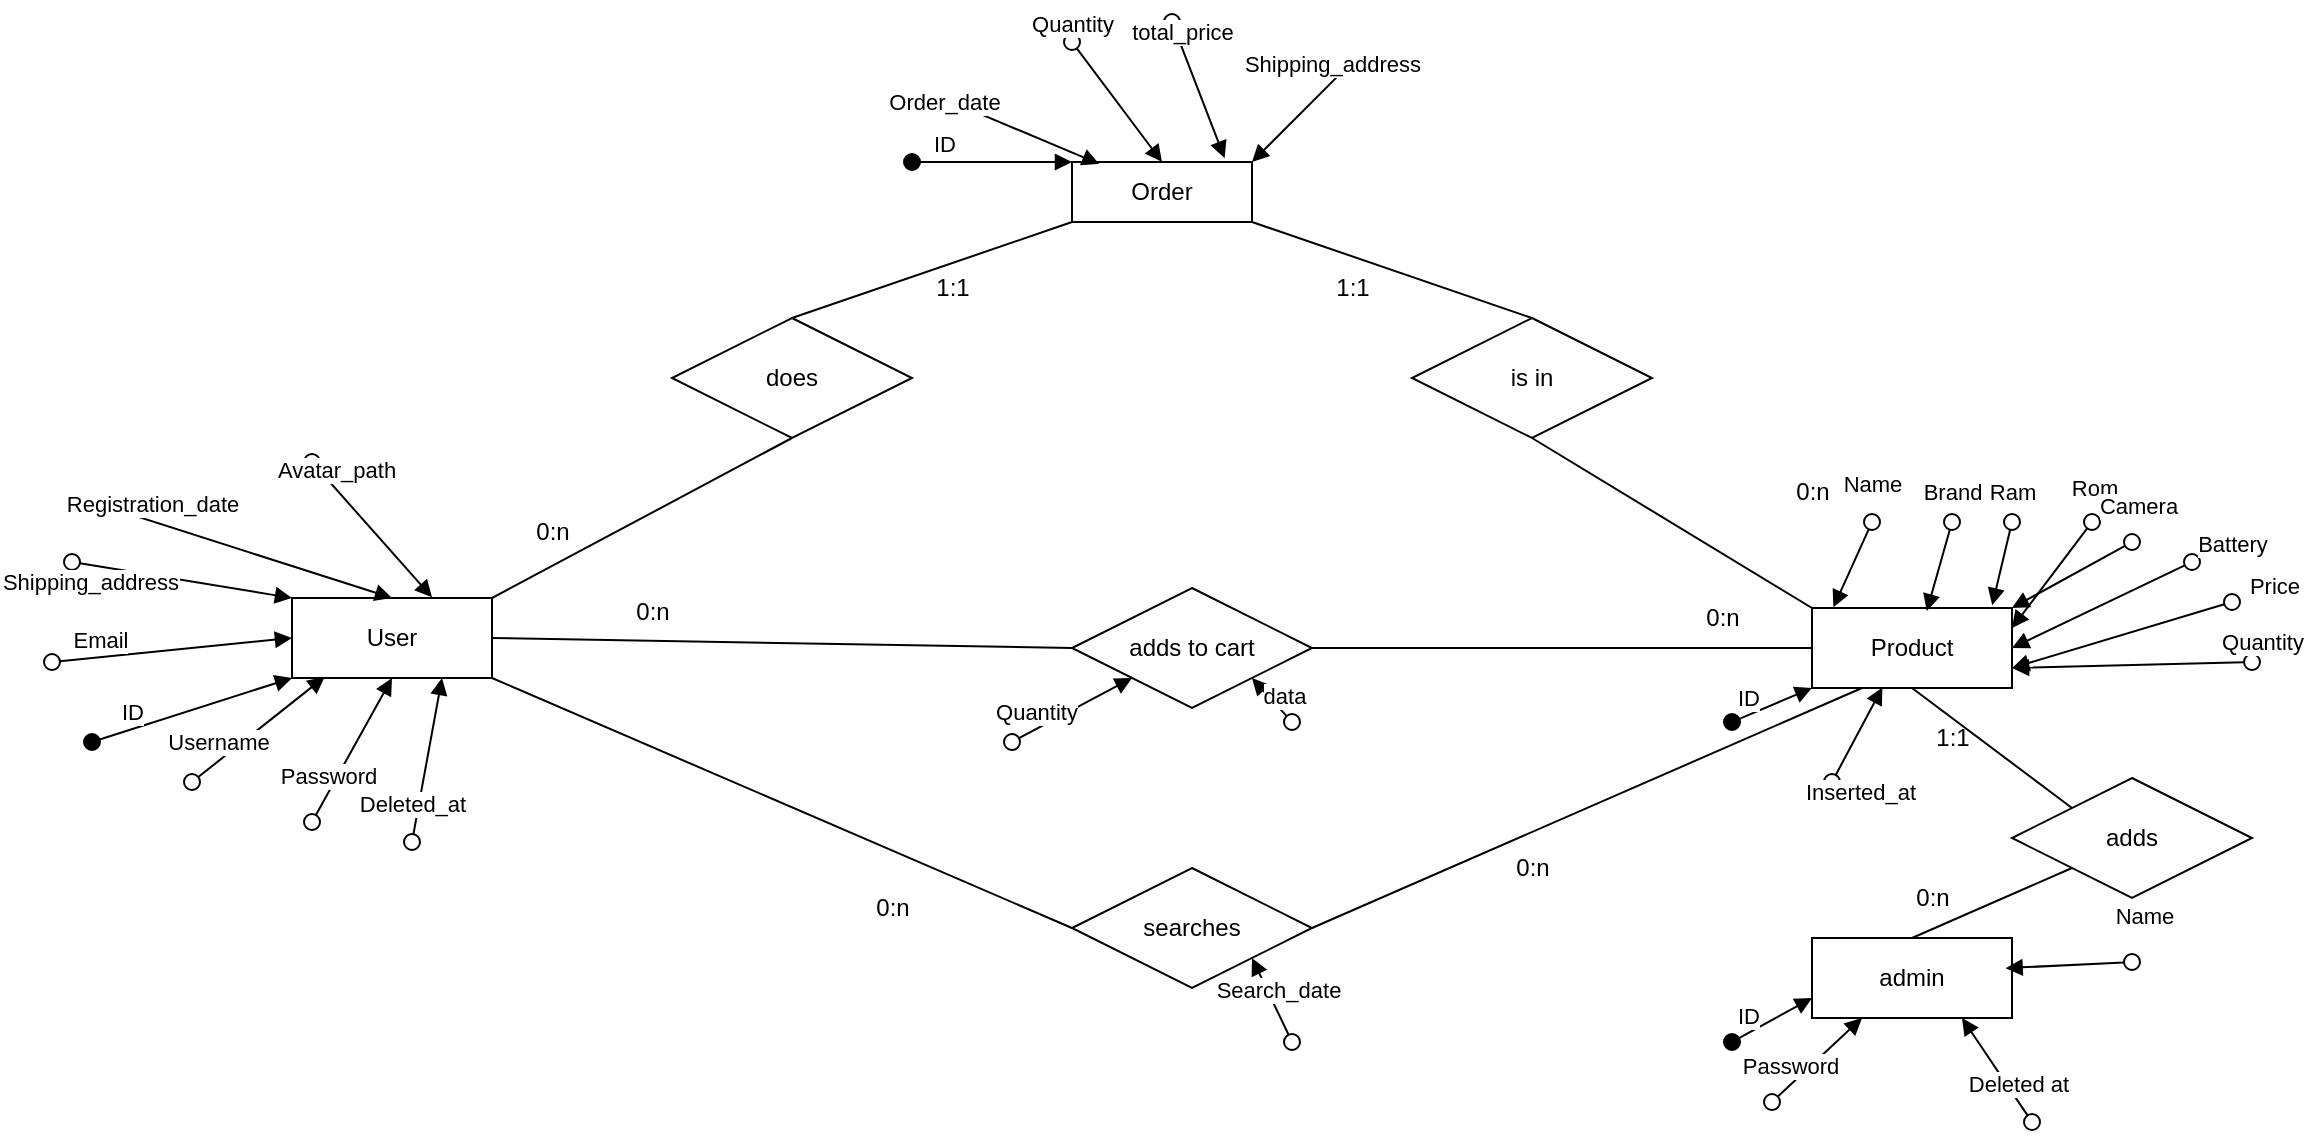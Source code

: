 <mxfile version="26.2.15">
  <diagram name="Page-1" id="-lo_Nlaodse7x7YNbjrm">
    <mxGraphModel dx="2273" dy="1796" grid="1" gridSize="10" guides="1" tooltips="1" connect="1" arrows="1" fold="1" page="1" pageScale="1" pageWidth="850" pageHeight="1100" math="0" shadow="0">
      <root>
        <mxCell id="0" />
        <mxCell id="1" parent="0" />
        <mxCell id="QTb6hDSQ1GDn9kR1ieJ3-1" value="User" style="whiteSpace=wrap;html=1;align=center;" parent="1" vertex="1">
          <mxGeometry x="-310" y="-612" width="100" height="40" as="geometry" />
        </mxCell>
        <mxCell id="QTb6hDSQ1GDn9kR1ieJ3-2" value="Product" style="whiteSpace=wrap;html=1;align=center;" parent="1" vertex="1">
          <mxGeometry x="450" y="-607" width="100" height="40" as="geometry" />
        </mxCell>
        <mxCell id="QTb6hDSQ1GDn9kR1ieJ3-5" value="adds to cart" style="shape=rhombus;perimeter=rhombusPerimeter;whiteSpace=wrap;html=1;align=center;" parent="1" vertex="1">
          <mxGeometry x="80" y="-617" width="120" height="60" as="geometry" />
        </mxCell>
        <mxCell id="QTb6hDSQ1GDn9kR1ieJ3-8" value="0:n" style="text;html=1;align=center;verticalAlign=middle;resizable=0;points=[];autosize=1;strokeColor=none;fillColor=none;" parent="1" vertex="1">
          <mxGeometry x="-30" y="-472" width="40" height="30" as="geometry" />
        </mxCell>
        <mxCell id="QTb6hDSQ1GDn9kR1ieJ3-10" value="" style="endArrow=none;html=1;rounded=0;exitX=1;exitY=0.5;exitDx=0;exitDy=0;entryX=0;entryY=0.5;entryDx=0;entryDy=0;" parent="1" source="QTb6hDSQ1GDn9kR1ieJ3-1" target="QTb6hDSQ1GDn9kR1ieJ3-5" edge="1">
          <mxGeometry relative="1" as="geometry">
            <mxPoint x="360" y="-370" as="sourcePoint" />
            <mxPoint x="520" y="-340" as="targetPoint" />
          </mxGeometry>
        </mxCell>
        <mxCell id="QTb6hDSQ1GDn9kR1ieJ3-12" value="0:n" style="text;html=1;align=center;verticalAlign=middle;resizable=0;points=[];autosize=1;strokeColor=none;fillColor=none;" parent="1" vertex="1">
          <mxGeometry x="385" y="-617" width="40" height="30" as="geometry" />
        </mxCell>
        <mxCell id="QTb6hDSQ1GDn9kR1ieJ3-13" value="admin" style="whiteSpace=wrap;html=1;align=center;" parent="1" vertex="1">
          <mxGeometry x="450" y="-442" width="100" height="40" as="geometry" />
        </mxCell>
        <mxCell id="QTb6hDSQ1GDn9kR1ieJ3-14" value="adds" style="shape=rhombus;perimeter=rhombusPerimeter;whiteSpace=wrap;html=1;align=center;" parent="1" vertex="1">
          <mxGeometry x="550" y="-522" width="120" height="60" as="geometry" />
        </mxCell>
        <mxCell id="QTb6hDSQ1GDn9kR1ieJ3-16" value="" style="endArrow=none;html=1;rounded=0;exitX=0;exitY=1;exitDx=0;exitDy=0;entryX=0.5;entryY=0;entryDx=0;entryDy=0;" parent="1" source="QTb6hDSQ1GDn9kR1ieJ3-14" target="QTb6hDSQ1GDn9kR1ieJ3-13" edge="1">
          <mxGeometry relative="1" as="geometry">
            <mxPoint x="360" y="-560" as="sourcePoint" />
            <mxPoint x="680" y="-440" as="targetPoint" />
          </mxGeometry>
        </mxCell>
        <mxCell id="QTb6hDSQ1GDn9kR1ieJ3-17" value="0:n" style="text;html=1;align=center;verticalAlign=middle;resizable=0;points=[];autosize=1;strokeColor=none;fillColor=none;" parent="1" vertex="1">
          <mxGeometry x="490" y="-477" width="40" height="30" as="geometry" />
        </mxCell>
        <mxCell id="QTb6hDSQ1GDn9kR1ieJ3-18" value="" style="endArrow=none;html=1;rounded=0;entryX=0.5;entryY=1;entryDx=0;entryDy=0;exitX=0;exitY=0;exitDx=0;exitDy=0;" parent="1" source="QTb6hDSQ1GDn9kR1ieJ3-14" target="QTb6hDSQ1GDn9kR1ieJ3-2" edge="1">
          <mxGeometry relative="1" as="geometry">
            <mxPoint x="540" y="-490" as="sourcePoint" />
            <mxPoint x="340" y="-570" as="targetPoint" />
          </mxGeometry>
        </mxCell>
        <mxCell id="QTb6hDSQ1GDn9kR1ieJ3-19" value="1:1" style="text;html=1;align=center;verticalAlign=middle;resizable=0;points=[];autosize=1;strokeColor=none;fillColor=none;" parent="1" vertex="1">
          <mxGeometry x="500" y="-557" width="40" height="30" as="geometry" />
        </mxCell>
        <mxCell id="QTb6hDSQ1GDn9kR1ieJ3-23" value="" style="endArrow=none;html=1;rounded=0;exitX=1;exitY=0.5;exitDx=0;exitDy=0;entryX=0;entryY=0.5;entryDx=0;entryDy=0;" parent="1" source="QTb6hDSQ1GDn9kR1ieJ3-5" target="QTb6hDSQ1GDn9kR1ieJ3-2" edge="1">
          <mxGeometry relative="1" as="geometry">
            <mxPoint x="190" y="-570" as="sourcePoint" />
            <mxPoint x="250" y="-442" as="targetPoint" />
          </mxGeometry>
        </mxCell>
        <mxCell id="QTb6hDSQ1GDn9kR1ieJ3-27" value="ID" style="html=1;verticalAlign=bottom;startArrow=oval;startFill=1;endArrow=block;startSize=8;curved=0;rounded=0;entryX=0;entryY=1;entryDx=0;entryDy=0;" parent="1" target="QTb6hDSQ1GDn9kR1ieJ3-1" edge="1">
          <mxGeometry x="-0.6" width="60" relative="1" as="geometry">
            <mxPoint x="-410" y="-540" as="sourcePoint" />
            <mxPoint x="210" y="-500" as="targetPoint" />
            <mxPoint as="offset" />
          </mxGeometry>
        </mxCell>
        <mxCell id="QTb6hDSQ1GDn9kR1ieJ3-28" value="Username" style="html=1;verticalAlign=bottom;startArrow=oval;startFill=0;endArrow=block;startSize=8;curved=0;rounded=0;entryX=0.164;entryY=0.985;entryDx=0;entryDy=0;entryPerimeter=0;" parent="1" edge="1" target="QTb6hDSQ1GDn9kR1ieJ3-1">
          <mxGeometry x="-0.6" width="60" relative="1" as="geometry">
            <mxPoint x="-360" y="-520" as="sourcePoint" />
            <mxPoint x="160" y="-580" as="targetPoint" />
            <mxPoint as="offset" />
          </mxGeometry>
        </mxCell>
        <mxCell id="QTb6hDSQ1GDn9kR1ieJ3-29" value="Password" style="html=1;verticalAlign=bottom;startArrow=oval;startFill=0;endArrow=block;startSize=8;curved=0;rounded=0;entryX=0.5;entryY=1;entryDx=0;entryDy=0;" parent="1" edge="1" target="QTb6hDSQ1GDn9kR1ieJ3-1">
          <mxGeometry x="-0.6" width="60" relative="1" as="geometry">
            <mxPoint x="-300" y="-500" as="sourcePoint" />
            <mxPoint x="210" y="-580" as="targetPoint" />
            <mxPoint as="offset" />
          </mxGeometry>
        </mxCell>
        <mxCell id="QTb6hDSQ1GDn9kR1ieJ3-30" value="Email" style="html=1;verticalAlign=bottom;startArrow=oval;startFill=0;endArrow=block;startSize=8;curved=0;rounded=0;entryX=0;entryY=0.5;entryDx=0;entryDy=0;" parent="1" target="QTb6hDSQ1GDn9kR1ieJ3-1" edge="1">
          <mxGeometry x="-0.6" width="60" relative="1" as="geometry">
            <mxPoint x="-430" y="-580" as="sourcePoint" />
            <mxPoint x="180" y="-560" as="targetPoint" />
            <mxPoint as="offset" />
          </mxGeometry>
        </mxCell>
        <mxCell id="QTb6hDSQ1GDn9kR1ieJ3-31" value="Shipping_address" style="html=1;verticalAlign=bottom;startArrow=oval;startFill=0;endArrow=block;startSize=8;curved=0;rounded=0;entryX=0;entryY=0;entryDx=0;entryDy=0;" parent="1" target="QTb6hDSQ1GDn9kR1ieJ3-1" edge="1">
          <mxGeometry x="-0.798" y="-17" width="60" relative="1" as="geometry">
            <mxPoint x="-420" y="-630" as="sourcePoint" />
            <mxPoint x="190" y="-550" as="targetPoint" />
            <mxPoint as="offset" />
          </mxGeometry>
        </mxCell>
        <mxCell id="QTb6hDSQ1GDn9kR1ieJ3-33" value="Registration_date" style="html=1;verticalAlign=bottom;startArrow=oval;startFill=0;endArrow=block;startSize=8;curved=0;rounded=0;entryX=0.5;entryY=0;entryDx=0;entryDy=0;" parent="1" target="QTb6hDSQ1GDn9kR1ieJ3-1" edge="1">
          <mxGeometry x="-0.6" width="60" relative="1" as="geometry">
            <mxPoint x="-410" y="-660" as="sourcePoint" />
            <mxPoint x="200" y="-540" as="targetPoint" />
            <mxPoint as="offset" />
          </mxGeometry>
        </mxCell>
        <mxCell id="QTb6hDSQ1GDn9kR1ieJ3-34" value="Quantity" style="html=1;verticalAlign=bottom;startArrow=oval;startFill=0;endArrow=block;startSize=8;curved=0;rounded=0;entryX=0;entryY=1;entryDx=0;entryDy=0;" parent="1" target="QTb6hDSQ1GDn9kR1ieJ3-5" edge="1">
          <mxGeometry x="-0.6" width="60" relative="1" as="geometry">
            <mxPoint x="50" y="-540" as="sourcePoint" />
            <mxPoint x="210" y="-530" as="targetPoint" />
            <mxPoint as="offset" />
          </mxGeometry>
        </mxCell>
        <mxCell id="QTb6hDSQ1GDn9kR1ieJ3-35" value="Name" style="html=1;verticalAlign=bottom;startArrow=oval;startFill=0;endArrow=block;startSize=8;curved=0;rounded=0;entryX=0.107;entryY=-0.008;entryDx=0;entryDy=0;entryPerimeter=0;" parent="1" target="QTb6hDSQ1GDn9kR1ieJ3-2" edge="1">
          <mxGeometry x="-1" y="-7" width="60" relative="1" as="geometry">
            <mxPoint x="480" y="-650" as="sourcePoint" />
            <mxPoint x="560" y="-690" as="targetPoint" />
            <mxPoint x="6" y="-7" as="offset" />
          </mxGeometry>
        </mxCell>
        <mxCell id="QTb6hDSQ1GDn9kR1ieJ3-36" value="Brand" style="html=1;verticalAlign=bottom;startArrow=oval;startFill=0;endArrow=block;startSize=8;curved=0;rounded=0;entryX=0.574;entryY=0.039;entryDx=0;entryDy=0;entryPerimeter=0;" parent="1" edge="1" target="QTb6hDSQ1GDn9kR1ieJ3-2">
          <mxGeometry x="-1" y="-5" width="60" relative="1" as="geometry">
            <mxPoint x="520" y="-650" as="sourcePoint" />
            <mxPoint x="569.31" y="-619" as="targetPoint" />
            <mxPoint x="5" y="-5" as="offset" />
          </mxGeometry>
        </mxCell>
        <mxCell id="QTb6hDSQ1GDn9kR1ieJ3-38" value="Ram" style="html=1;verticalAlign=bottom;startArrow=oval;startFill=0;endArrow=block;startSize=8;curved=0;rounded=0;entryX=0.901;entryY=-0.034;entryDx=0;entryDy=0;entryPerimeter=0;" parent="1" edge="1" target="QTb6hDSQ1GDn9kR1ieJ3-2">
          <mxGeometry x="-1" y="-5" width="60" relative="1" as="geometry">
            <mxPoint x="550" y="-650" as="sourcePoint" />
            <mxPoint x="600" y="-617" as="targetPoint" />
            <mxPoint x="5" y="-5" as="offset" />
          </mxGeometry>
        </mxCell>
        <mxCell id="QTb6hDSQ1GDn9kR1ieJ3-39" value="Rom" style="html=1;verticalAlign=bottom;startArrow=oval;startFill=0;endArrow=block;startSize=8;curved=0;rounded=0;entryX=1;entryY=0.25;entryDx=0;entryDy=0;" parent="1" edge="1" target="QTb6hDSQ1GDn9kR1ieJ3-2">
          <mxGeometry x="-1" y="-5" width="60" relative="1" as="geometry">
            <mxPoint x="590" y="-650" as="sourcePoint" />
            <mxPoint x="620" y="-617" as="targetPoint" />
            <mxPoint x="5" y="-5" as="offset" />
          </mxGeometry>
        </mxCell>
        <mxCell id="QTb6hDSQ1GDn9kR1ieJ3-40" value="Camera" style="html=1;verticalAlign=bottom;startArrow=oval;startFill=0;endArrow=block;startSize=8;curved=0;rounded=0;entryX=1;entryY=0;entryDx=0;entryDy=0;" parent="1" target="QTb6hDSQ1GDn9kR1ieJ3-2" edge="1">
          <mxGeometry x="-1" y="-5" width="60" relative="1" as="geometry">
            <mxPoint x="610" y="-640" as="sourcePoint" />
            <mxPoint x="599.31" y="-589" as="targetPoint" />
            <mxPoint x="5" y="-5" as="offset" />
          </mxGeometry>
        </mxCell>
        <mxCell id="QTb6hDSQ1GDn9kR1ieJ3-41" value="Battery" style="html=1;verticalAlign=bottom;startArrow=oval;startFill=0;endArrow=block;startSize=8;curved=0;rounded=0;entryX=1;entryY=0.5;entryDx=0;entryDy=0;" parent="1" edge="1" target="QTb6hDSQ1GDn9kR1ieJ3-2">
          <mxGeometry x="-1" y="20" width="60" relative="1" as="geometry">
            <mxPoint x="640" y="-630" as="sourcePoint" />
            <mxPoint x="620" y="-602.69" as="targetPoint" />
            <mxPoint x="11" y="-18" as="offset" />
          </mxGeometry>
        </mxCell>
        <mxCell id="QTb6hDSQ1GDn9kR1ieJ3-42" value="Price" style="html=1;verticalAlign=bottom;startArrow=oval;startFill=0;endArrow=block;startSize=8;curved=0;rounded=0;entryX=1;entryY=0.75;entryDx=0;entryDy=0;" parent="1" edge="1" target="QTb6hDSQ1GDn9kR1ieJ3-2">
          <mxGeometry x="-1" y="-30" width="60" relative="1" as="geometry">
            <mxPoint x="660" y="-610" as="sourcePoint" />
            <mxPoint x="620" y="-580.69" as="targetPoint" />
            <mxPoint x="30" y="30" as="offset" />
          </mxGeometry>
        </mxCell>
        <mxCell id="QTb6hDSQ1GDn9kR1ieJ3-43" value="Quantity" style="html=1;verticalAlign=bottom;startArrow=oval;startFill=0;endArrow=block;startSize=8;curved=0;rounded=0;entryX=1;entryY=0.75;entryDx=0;entryDy=0;" parent="1" edge="1" target="QTb6hDSQ1GDn9kR1ieJ3-2">
          <mxGeometry x="-1" y="-10" width="60" relative="1" as="geometry">
            <mxPoint x="670" y="-580" as="sourcePoint" />
            <mxPoint x="620" y="-580" as="targetPoint" />
            <mxPoint x="5" y="9" as="offset" />
          </mxGeometry>
        </mxCell>
        <mxCell id="QTb6hDSQ1GDn9kR1ieJ3-44" value="ID" style="html=1;verticalAlign=bottom;startArrow=oval;startFill=1;endArrow=block;startSize=8;curved=0;rounded=0;entryX=0;entryY=1;entryDx=0;entryDy=0;" parent="1" target="QTb6hDSQ1GDn9kR1ieJ3-2" edge="1">
          <mxGeometry x="-0.6" width="60" relative="1" as="geometry">
            <mxPoint x="410" y="-550" as="sourcePoint" />
            <mxPoint x="440" y="-530" as="targetPoint" />
            <mxPoint as="offset" />
          </mxGeometry>
        </mxCell>
        <mxCell id="QTb6hDSQ1GDn9kR1ieJ3-45" value="ID" style="html=1;verticalAlign=bottom;startArrow=oval;startFill=1;endArrow=block;startSize=8;curved=0;rounded=0;entryX=0;entryY=0.75;entryDx=0;entryDy=0;" parent="1" target="QTb6hDSQ1GDn9kR1ieJ3-13" edge="1">
          <mxGeometry x="-0.6" width="60" relative="1" as="geometry">
            <mxPoint x="410" y="-390" as="sourcePoint" />
            <mxPoint x="260" y="-540" as="targetPoint" />
            <mxPoint as="offset" />
          </mxGeometry>
        </mxCell>
        <mxCell id="QTb6hDSQ1GDn9kR1ieJ3-46" value="Name" style="html=1;verticalAlign=bottom;startArrow=oval;startFill=0;endArrow=block;startSize=8;curved=0;rounded=0;entryX=0.968;entryY=0.377;entryDx=0;entryDy=0;entryPerimeter=0;" parent="1" target="QTb6hDSQ1GDn9kR1ieJ3-13" edge="1">
          <mxGeometry x="-1" y="-7" width="60" relative="1" as="geometry">
            <mxPoint x="610" y="-430" as="sourcePoint" />
            <mxPoint x="780" y="-397" as="targetPoint" />
            <mxPoint x="6" y="-7" as="offset" />
          </mxGeometry>
        </mxCell>
        <mxCell id="QTb6hDSQ1GDn9kR1ieJ3-47" value="Password" style="html=1;verticalAlign=bottom;startArrow=oval;startFill=0;endArrow=block;startSize=8;curved=0;rounded=0;entryX=0.25;entryY=1;entryDx=0;entryDy=0;" parent="1" target="QTb6hDSQ1GDn9kR1ieJ3-13" edge="1">
          <mxGeometry x="-0.6" width="60" relative="1" as="geometry">
            <mxPoint x="430" y="-360" as="sourcePoint" />
            <mxPoint x="330" y="-550" as="targetPoint" />
            <mxPoint as="offset" />
          </mxGeometry>
        </mxCell>
        <mxCell id="QTb6hDSQ1GDn9kR1ieJ3-48" value="Order" style="html=1;whiteSpace=wrap;" parent="1" vertex="1">
          <mxGeometry x="80" y="-830" width="90" height="30" as="geometry" />
        </mxCell>
        <mxCell id="QTb6hDSQ1GDn9kR1ieJ3-49" value="does" style="shape=rhombus;perimeter=rhombusPerimeter;whiteSpace=wrap;html=1;align=center;" parent="1" vertex="1">
          <mxGeometry x="-120" y="-752" width="120" height="60" as="geometry" />
        </mxCell>
        <mxCell id="QTb6hDSQ1GDn9kR1ieJ3-50" value="" style="endArrow=none;html=1;rounded=0;exitX=1;exitY=0;exitDx=0;exitDy=0;entryX=0.5;entryY=1;entryDx=0;entryDy=0;" parent="1" source="QTb6hDSQ1GDn9kR1ieJ3-1" target="QTb6hDSQ1GDn9kR1ieJ3-49" edge="1">
          <mxGeometry relative="1" as="geometry">
            <mxPoint x="240" y="-590" as="sourcePoint" />
            <mxPoint x="330" y="-577" as="targetPoint" />
            <Array as="points" />
          </mxGeometry>
        </mxCell>
        <mxCell id="QTb6hDSQ1GDn9kR1ieJ3-51" value="" style="endArrow=none;html=1;rounded=0;entryX=0;entryY=0;entryDx=0;entryDy=0;exitX=0.5;exitY=1;exitDx=0;exitDy=0;" parent="1" target="QTb6hDSQ1GDn9kR1ieJ3-2" edge="1" source="QTb6hDSQ1GDn9kR1ieJ3-52">
          <mxGeometry relative="1" as="geometry">
            <mxPoint x="470" y="-670" as="sourcePoint" />
            <mxPoint x="340" y="-567" as="targetPoint" />
          </mxGeometry>
        </mxCell>
        <mxCell id="QTb6hDSQ1GDn9kR1ieJ3-52" value="is in" style="shape=rhombus;perimeter=rhombusPerimeter;whiteSpace=wrap;html=1;align=center;" parent="1" vertex="1">
          <mxGeometry x="250" y="-752" width="120" height="60" as="geometry" />
        </mxCell>
        <mxCell id="QTb6hDSQ1GDn9kR1ieJ3-53" value="" style="endArrow=none;html=1;rounded=0;entryX=0.5;entryY=0;entryDx=0;entryDy=0;exitX=1;exitY=1;exitDx=0;exitDy=0;" parent="1" source="QTb6hDSQ1GDn9kR1ieJ3-48" target="QTb6hDSQ1GDn9kR1ieJ3-52" edge="1">
          <mxGeometry relative="1" as="geometry">
            <mxPoint x="480" y="-660" as="sourcePoint" />
            <mxPoint x="530" y="-610" as="targetPoint" />
          </mxGeometry>
        </mxCell>
        <mxCell id="QTb6hDSQ1GDn9kR1ieJ3-54" value="" style="endArrow=none;html=1;rounded=0;entryX=0;entryY=1;entryDx=0;entryDy=0;exitX=0.5;exitY=0;exitDx=0;exitDy=0;" parent="1" source="QTb6hDSQ1GDn9kR1ieJ3-49" target="QTb6hDSQ1GDn9kR1ieJ3-48" edge="1">
          <mxGeometry relative="1" as="geometry">
            <mxPoint x="490" y="-650" as="sourcePoint" />
            <mxPoint x="540" y="-600" as="targetPoint" />
          </mxGeometry>
        </mxCell>
        <mxCell id="QTb6hDSQ1GDn9kR1ieJ3-55" value="0:n" style="text;html=1;align=center;verticalAlign=middle;resizable=0;points=[];autosize=1;strokeColor=none;fillColor=none;" parent="1" vertex="1">
          <mxGeometry x="-200" y="-660" width="40" height="30" as="geometry" />
        </mxCell>
        <mxCell id="QTb6hDSQ1GDn9kR1ieJ3-56" value="1:1" style="text;html=1;align=center;verticalAlign=middle;resizable=0;points=[];autosize=1;strokeColor=none;fillColor=none;" parent="1" vertex="1">
          <mxGeometry y="-782" width="40" height="30" as="geometry" />
        </mxCell>
        <mxCell id="QTb6hDSQ1GDn9kR1ieJ3-57" value="0:n" style="text;html=1;align=center;verticalAlign=middle;resizable=0;points=[];autosize=1;strokeColor=none;fillColor=none;" parent="1" vertex="1">
          <mxGeometry x="430" y="-680" width="40" height="30" as="geometry" />
        </mxCell>
        <mxCell id="QTb6hDSQ1GDn9kR1ieJ3-58" value="1:1" style="text;html=1;align=center;verticalAlign=middle;resizable=0;points=[];autosize=1;strokeColor=none;fillColor=none;" parent="1" vertex="1">
          <mxGeometry x="200" y="-782" width="40" height="30" as="geometry" />
        </mxCell>
        <mxCell id="QTb6hDSQ1GDn9kR1ieJ3-59" value="ID" style="html=1;verticalAlign=bottom;startArrow=oval;startFill=1;endArrow=block;startSize=8;curved=0;rounded=0;entryX=0;entryY=0;entryDx=0;entryDy=0;" parent="1" target="QTb6hDSQ1GDn9kR1ieJ3-48" edge="1">
          <mxGeometry x="-0.6" width="60" relative="1" as="geometry">
            <mxPoint y="-830" as="sourcePoint" />
            <mxPoint x="530" y="-570" as="targetPoint" />
            <mxPoint as="offset" />
          </mxGeometry>
        </mxCell>
        <mxCell id="QTb6hDSQ1GDn9kR1ieJ3-60" value="Order_date" style="html=1;verticalAlign=bottom;startArrow=oval;startFill=0;endArrow=block;startSize=8;curved=0;rounded=0;entryX=0.151;entryY=0.033;entryDx=0;entryDy=0;entryPerimeter=0;" parent="1" edge="1" target="QTb6hDSQ1GDn9kR1ieJ3-48">
          <mxGeometry x="-1" y="-10" width="60" relative="1" as="geometry">
            <mxPoint x="20" y="-860" as="sourcePoint" />
            <mxPoint x="340" y="-790" as="targetPoint" />
            <mxPoint as="offset" />
          </mxGeometry>
        </mxCell>
        <mxCell id="QTb6hDSQ1GDn9kR1ieJ3-61" value="Quantity" style="html=1;verticalAlign=bottom;startArrow=oval;startFill=0;endArrow=block;startSize=8;curved=0;rounded=0;entryX=0.5;entryY=0;entryDx=0;entryDy=0;" parent="1" target="QTb6hDSQ1GDn9kR1ieJ3-48" edge="1">
          <mxGeometry x="-1" width="60" relative="1" as="geometry">
            <mxPoint x="80" y="-890" as="sourcePoint" />
            <mxPoint x="360" y="-562" as="targetPoint" />
            <mxPoint as="offset" />
          </mxGeometry>
        </mxCell>
        <mxCell id="QTb6hDSQ1GDn9kR1ieJ3-62" value="total_price" style="html=1;verticalAlign=bottom;startArrow=oval;startFill=0;endArrow=block;startSize=8;curved=0;rounded=0;entryX=0.848;entryY=-0.063;entryDx=0;entryDy=0;entryPerimeter=0;" parent="1" target="QTb6hDSQ1GDn9kR1ieJ3-48" edge="1">
          <mxGeometry x="-0.6" width="60" relative="1" as="geometry">
            <mxPoint x="130" y="-900" as="sourcePoint" />
            <mxPoint x="510" y="-852" as="targetPoint" />
            <mxPoint as="offset" />
          </mxGeometry>
        </mxCell>
        <mxCell id="QTb6hDSQ1GDn9kR1ieJ3-63" value="Shipping_address" style="html=1;verticalAlign=bottom;startArrow=oval;startFill=0;endArrow=block;startSize=8;curved=0;rounded=0;entryX=1;entryY=0;entryDx=0;entryDy=0;" parent="1" target="QTb6hDSQ1GDn9kR1ieJ3-48" edge="1">
          <mxGeometry x="-0.6" width="60" relative="1" as="geometry">
            <mxPoint x="220" y="-880" as="sourcePoint" />
            <mxPoint x="590" y="-840" as="targetPoint" />
            <mxPoint as="offset" />
          </mxGeometry>
        </mxCell>
        <mxCell id="wbw4c1vMP3Ovu6SXbORG-1" value="searches" style="shape=rhombus;perimeter=rhombusPerimeter;whiteSpace=wrap;html=1;align=center;" parent="1" vertex="1">
          <mxGeometry x="80" y="-477" width="120" height="60" as="geometry" />
        </mxCell>
        <mxCell id="wbw4c1vMP3Ovu6SXbORG-2" value="" style="endArrow=none;html=1;rounded=0;exitX=1;exitY=1;exitDx=0;exitDy=0;entryX=0;entryY=0.5;entryDx=0;entryDy=0;" parent="1" source="QTb6hDSQ1GDn9kR1ieJ3-1" target="wbw4c1vMP3Ovu6SXbORG-1" edge="1">
          <mxGeometry relative="1" as="geometry">
            <mxPoint x="190" y="-492" as="sourcePoint" />
            <mxPoint x="280" y="-479" as="targetPoint" />
          </mxGeometry>
        </mxCell>
        <mxCell id="wbw4c1vMP3Ovu6SXbORG-3" value="" style="endArrow=none;html=1;rounded=0;exitX=0.25;exitY=1;exitDx=0;exitDy=0;entryX=1;entryY=0.5;entryDx=0;entryDy=0;" parent="1" source="QTb6hDSQ1GDn9kR1ieJ3-2" target="wbw4c1vMP3Ovu6SXbORG-1" edge="1">
          <mxGeometry relative="1" as="geometry">
            <mxPoint x="240" y="-570" as="sourcePoint" />
            <mxPoint x="330" y="-452" as="targetPoint" />
          </mxGeometry>
        </mxCell>
        <mxCell id="wbw4c1vMP3Ovu6SXbORG-4" value="0:n" style="text;html=1;align=center;verticalAlign=middle;resizable=0;points=[];autosize=1;strokeColor=none;fillColor=none;" parent="1" vertex="1">
          <mxGeometry x="290" y="-492" width="40" height="30" as="geometry" />
        </mxCell>
        <mxCell id="wbw4c1vMP3Ovu6SXbORG-5" value="0:n" style="text;html=1;align=center;verticalAlign=middle;resizable=0;points=[];autosize=1;strokeColor=none;fillColor=none;" parent="1" vertex="1">
          <mxGeometry x="-150" y="-620" width="40" height="30" as="geometry" />
        </mxCell>
        <mxCell id="wbw4c1vMP3Ovu6SXbORG-6" value="Search_date" style="html=1;verticalAlign=bottom;startArrow=oval;startFill=0;endArrow=block;startSize=8;curved=0;rounded=0;entryX=1;entryY=1;entryDx=0;entryDy=0;" parent="1" target="wbw4c1vMP3Ovu6SXbORG-1" edge="1">
          <mxGeometry x="-0.221" y="-1" width="60" relative="1" as="geometry">
            <mxPoint x="190" y="-390" as="sourcePoint" />
            <mxPoint x="409" y="-330" as="targetPoint" />
            <mxPoint as="offset" />
          </mxGeometry>
        </mxCell>
        <mxCell id="kT6-AkcSublrStJx27Ml-1" value="data" style="html=1;verticalAlign=bottom;startArrow=oval;startFill=0;endArrow=block;startSize=8;curved=0;rounded=0;entryX=1;entryY=1;entryDx=0;entryDy=0;" parent="1" target="QTb6hDSQ1GDn9kR1ieJ3-5" edge="1">
          <mxGeometry x="-0.6" width="60" relative="1" as="geometry">
            <mxPoint x="190" y="-550" as="sourcePoint" />
            <mxPoint x="360" y="-562" as="targetPoint" />
            <mxPoint as="offset" />
          </mxGeometry>
        </mxCell>
        <mxCell id="MB2rfcVEX0KuMmHQwfHG-2" value="Deleted_at" style="html=1;verticalAlign=bottom;startArrow=oval;startFill=0;endArrow=block;startSize=8;curved=0;rounded=0;entryX=0.75;entryY=1;entryDx=0;entryDy=0;" edge="1" parent="1" target="QTb6hDSQ1GDn9kR1ieJ3-1">
          <mxGeometry x="-0.764" y="2" width="60" relative="1" as="geometry">
            <mxPoint x="-250" y="-490" as="sourcePoint" />
            <mxPoint x="-230" y="-562" as="targetPoint" />
            <mxPoint as="offset" />
          </mxGeometry>
        </mxCell>
        <mxCell id="MB2rfcVEX0KuMmHQwfHG-3" value="Avatar_path" style="html=1;verticalAlign=bottom;startArrow=oval;startFill=0;endArrow=block;startSize=8;curved=0;rounded=0;entryX=0.7;entryY=-0.008;entryDx=0;entryDy=0;entryPerimeter=0;" edge="1" parent="1" target="QTb6hDSQ1GDn9kR1ieJ3-1">
          <mxGeometry x="-0.6" width="60" relative="1" as="geometry">
            <mxPoint x="-300" y="-680" as="sourcePoint" />
            <mxPoint x="-200" y="-642" as="targetPoint" />
            <mxPoint as="offset" />
          </mxGeometry>
        </mxCell>
        <mxCell id="MB2rfcVEX0KuMmHQwfHG-5" value="Inserted_at" style="html=1;verticalAlign=bottom;startArrow=oval;startFill=0;endArrow=block;startSize=8;curved=0;rounded=0;entryX=0.352;entryY=0.993;entryDx=0;entryDy=0;entryPerimeter=0;" edge="1" parent="1" target="QTb6hDSQ1GDn9kR1ieJ3-2">
          <mxGeometry x="-1" y="-10" width="60" relative="1" as="geometry">
            <mxPoint x="460" y="-520" as="sourcePoint" />
            <mxPoint x="480" y="-519" as="targetPoint" />
            <mxPoint x="5" y="9" as="offset" />
          </mxGeometry>
        </mxCell>
        <mxCell id="MB2rfcVEX0KuMmHQwfHG-6" value="Deleted at" style="html=1;verticalAlign=bottom;startArrow=oval;startFill=0;endArrow=block;startSize=8;curved=0;rounded=0;entryX=0.75;entryY=1;entryDx=0;entryDy=0;" edge="1" parent="1" target="QTb6hDSQ1GDn9kR1ieJ3-13">
          <mxGeometry x="-0.6" width="60" relative="1" as="geometry">
            <mxPoint x="560" y="-350" as="sourcePoint" />
            <mxPoint x="540" y="-396" as="targetPoint" />
            <mxPoint as="offset" />
          </mxGeometry>
        </mxCell>
      </root>
    </mxGraphModel>
  </diagram>
</mxfile>

